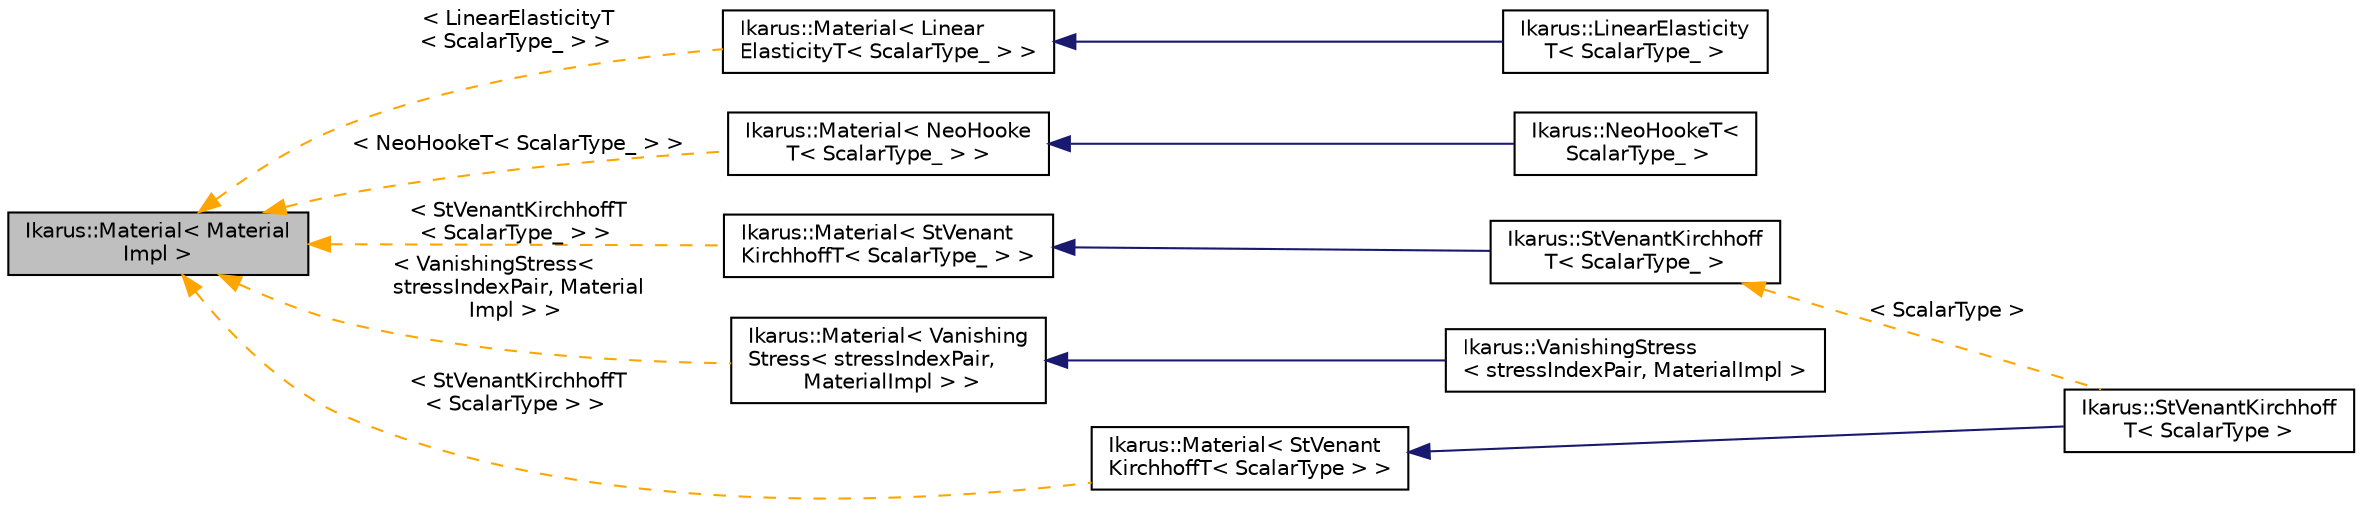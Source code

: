 digraph "Ikarus::Material&lt; MaterialImpl &gt;"
{
 // LATEX_PDF_SIZE
  edge [fontname="Helvetica",fontsize="10",labelfontname="Helvetica",labelfontsize="10"];
  node [fontname="Helvetica",fontsize="10",shape=record];
  rankdir="LR";
  Node1 [label="Ikarus::Material\< Material\lImpl \>",height=0.2,width=0.4,color="black", fillcolor="grey75", style="filled", fontcolor="black",tooltip="Interface classf or materials."];
  Node1 -> Node2 [dir="back",color="orange",fontsize="10",style="dashed",label=" \< LinearElasticityT\l\< ScalarType_ \> \>" ];
  Node2 [label="Ikarus::Material\< Linear\lElasticityT\< ScalarType_ \> \>",height=0.2,width=0.4,color="black", fillcolor="white", style="filled",URL="$a01304.html",tooltip=" "];
  Node2 -> Node3 [dir="back",color="midnightblue",fontsize="10",style="solid"];
  Node3 [label="Ikarus::LinearElasticity\lT\< ScalarType_ \>",height=0.2,width=0.4,color="black", fillcolor="white", style="filled",URL="$a01308.html",tooltip="Implementation of the Linear Elasticity material model.The energy is computed as."];
  Node1 -> Node4 [dir="back",color="orange",fontsize="10",style="dashed",label=" \< NeoHookeT\< ScalarType_ \> \>" ];
  Node4 [label="Ikarus::Material\< NeoHooke\lT\< ScalarType_ \> \>",height=0.2,width=0.4,color="black", fillcolor="white", style="filled",URL="$a01304.html",tooltip=" "];
  Node4 -> Node5 [dir="back",color="midnightblue",fontsize="10",style="solid"];
  Node5 [label="Ikarus::NeoHookeT\<\l ScalarType_ \>",height=0.2,width=0.4,color="black", fillcolor="white", style="filled",URL="$a01312.html",tooltip="Implementation of the Neo-Hookean material model.The energy is computed as."];
  Node1 -> Node6 [dir="back",color="orange",fontsize="10",style="dashed",label=" \< StVenantKirchhoffT\l\< ScalarType_ \> \>" ];
  Node6 [label="Ikarus::Material\< StVenant\lKirchhoffT\< ScalarType_ \> \>",height=0.2,width=0.4,color="black", fillcolor="white", style="filled",URL="$a01304.html",tooltip=" "];
  Node6 -> Node7 [dir="back",color="midnightblue",fontsize="10",style="solid"];
  Node7 [label="Ikarus::StVenantKirchhoff\lT\< ScalarType_ \>",height=0.2,width=0.4,color="black", fillcolor="white", style="filled",URL="$a01316.html",tooltip="Implementation of the Saint Venant-Kirchhoff material model.The energy is computed as."];
  Node7 -> Node8 [dir="back",color="orange",fontsize="10",style="dashed",label=" \< ScalarType \>" ];
  Node8 [label="Ikarus::StVenantKirchhoff\lT\< ScalarType \>",height=0.2,width=0.4,color="black", fillcolor="white", style="filled",URL="$a01316.html",tooltip=" "];
  Node1 -> Node9 [dir="back",color="orange",fontsize="10",style="dashed",label=" \< VanishingStress\<\l stressIndexPair, Material\lImpl \> \>" ];
  Node9 [label="Ikarus::Material\< Vanishing\lStress\< stressIndexPair,\l MaterialImpl \> \>",height=0.2,width=0.4,color="black", fillcolor="white", style="filled",URL="$a01304.html",tooltip=" "];
  Node9 -> Node10 [dir="back",color="midnightblue",fontsize="10",style="solid"];
  Node10 [label="Ikarus::VanishingStress\l\< stressIndexPair, MaterialImpl \>",height=0.2,width=0.4,color="black", fillcolor="white", style="filled",URL="$a01324.html",tooltip="VanishingStress material model that enforces stress components to be zero."];
  Node1 -> Node11 [dir="back",color="orange",fontsize="10",style="dashed",label=" \< StVenantKirchhoffT\l\< ScalarType \> \>" ];
  Node11 [label="Ikarus::Material\< StVenant\lKirchhoffT\< ScalarType \> \>",height=0.2,width=0.4,color="black", fillcolor="white", style="filled",URL="$a01304.html",tooltip=" "];
  Node11 -> Node8 [dir="back",color="midnightblue",fontsize="10",style="solid"];
}
